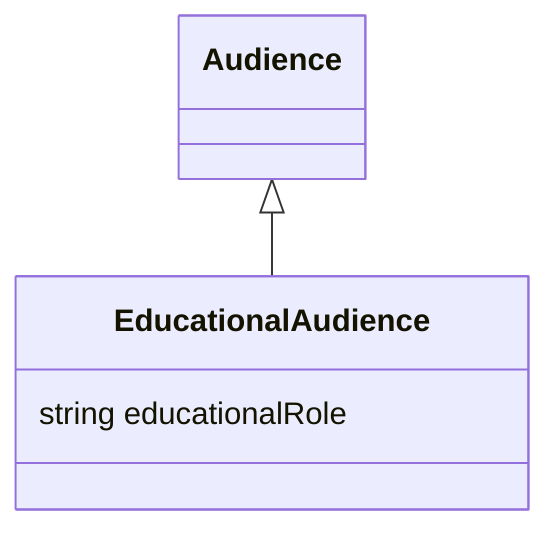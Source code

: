 classDiagram
  

Audience <|-- EducationalAudience
class EducationalAudience {

  string educationalRole

}